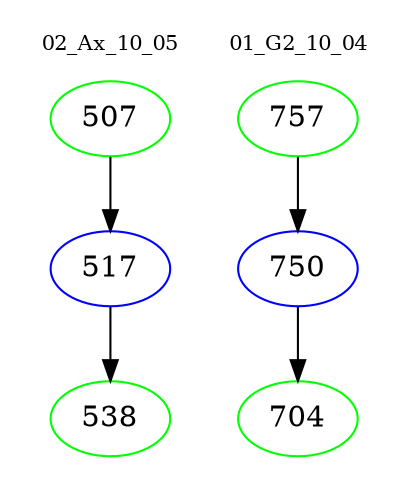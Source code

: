 digraph{
subgraph cluster_0 {
color = white
label = "02_Ax_10_05";
fontsize=10;
T0_507 [label="507", color="green"]
T0_507 -> T0_517 [color="black"]
T0_517 [label="517", color="blue"]
T0_517 -> T0_538 [color="black"]
T0_538 [label="538", color="green"]
}
subgraph cluster_1 {
color = white
label = "01_G2_10_04";
fontsize=10;
T1_757 [label="757", color="green"]
T1_757 -> T1_750 [color="black"]
T1_750 [label="750", color="blue"]
T1_750 -> T1_704 [color="black"]
T1_704 [label="704", color="green"]
}
}
